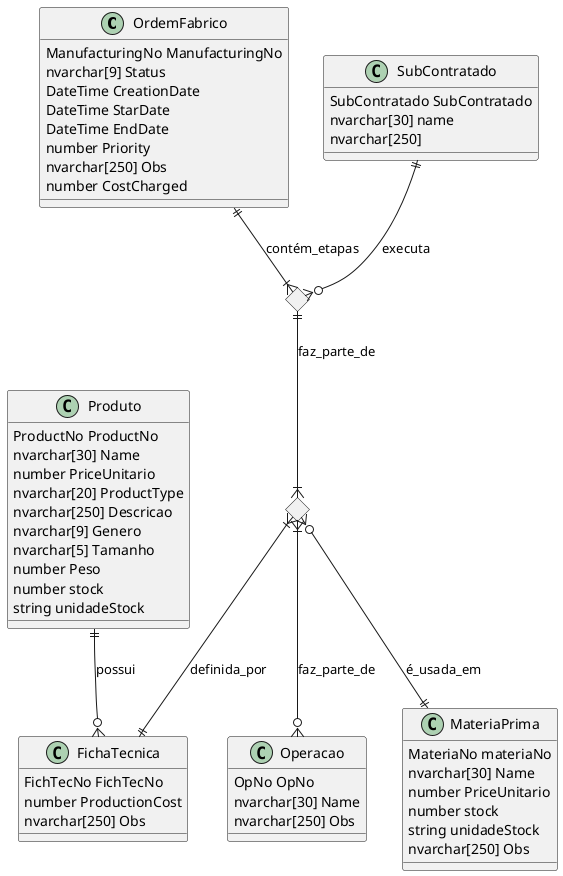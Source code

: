 @startuml tableBD


class OrdemFabrico {
    ManufacturingNo ManufacturingNo
    nvarchar[9] Status 
    DateTime CreationDate
    DateTime StarDate
    DateTime EndDate
    number Priority
    nvarchar[250] Obs
    number CostCharged
}   

class Produto {
    ProductNo ProductNo
    nvarchar[30] Name 
    number PriceUnitario 
    nvarchar[20] ProductType
    nvarchar[250] Descricao
    nvarchar[9] Genero
    nvarchar[5] Tamanho
    number Peso
    number stock 
    string unidadeStock
}

class MateriaPrima {
    MateriaNo materiaNo
    nvarchar[30] Name
    number PriceUnitario
    number stock 
    string unidadeStock
    nvarchar[250] Obs
}

class FichaTecnica {
    FichTecNo FichTecNo 
    number ProductionCost 
    nvarchar[250] Obs
}

class Operacao {
    OpNo OpNo
    nvarchar[30] Name 
    nvarchar[250] Obs
}

class SubContratado {
    SubContratado SubContratado
    nvarchar[30] name
    nvarchar[250]
}

<> EtapaProducao

<> EtapasOrdem

/'
Relacionamento Etapa Producao
'/
EtapaProducao }|--|| FichaTecnica: definida_por
EtapaProducao }|--o{ Operacao: faz_parte_de
EtapaProducao }o--|| MateriaPrima: é_usada_em

SubContratado ||--o{ EtapasOrdem: executa
EtapasOrdem ||--|{ EtapaProducao: faz_parte_de
OrdemFabrico ||--|{ EtapasOrdem: contém_etapas

/'
Relacionamentos do Produto
'/
Produto ||--o{ FichaTecnica: possui


@enduml